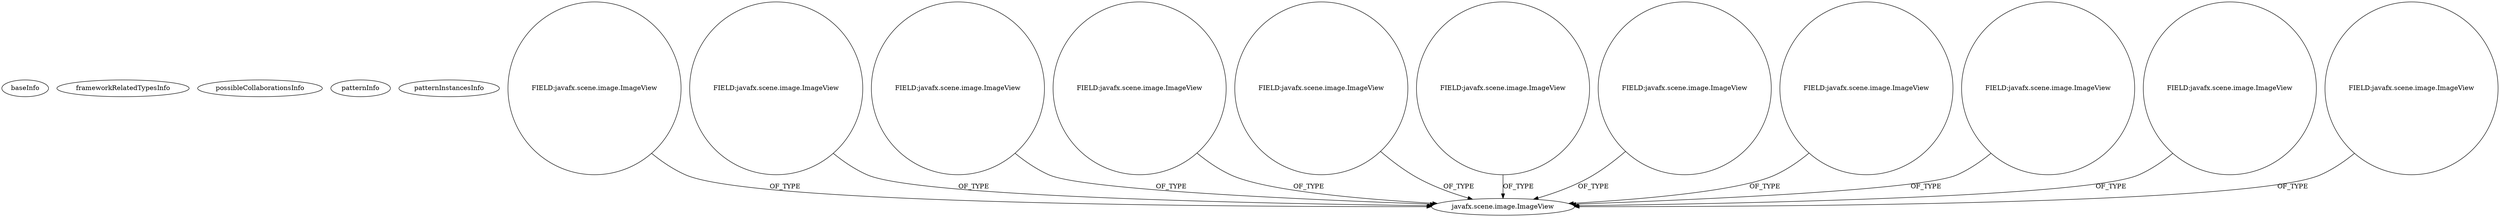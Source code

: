 digraph {
baseInfo[graphId=407,category="pattern",isAnonymous=false,possibleRelation=false]
frameworkRelatedTypesInfo[]
possibleCollaborationsInfo[]
patternInfo[frequency=3.0,patternRootClient=null]
patternInstancesInfo[0="dodaio-SoftwareBlack21G~/dodaio-SoftwareBlack21G/SoftwareBlack21G-master/Blackjack/src/Viewer/MainGamev2Controller.java~MainGamev2Controller~2521",1="Edenm-BlackJack~/Edenm-BlackJack/BlackJack-master/src/View/TableController.java~TableController~394",2="giatuyentiensinh-Project1~/giatuyentiensinh-Project1/Project1-master/Project1/src/control/MainUIController.java~MainUIController~2734"]
27[label="FIELD:javafx.scene.image.ImageView",vertexType="FIELD_DECLARATION",isFrameworkType=false,shape=circle]
16[label="javafx.scene.image.ImageView",vertexType="FRAMEWORK_CLASS_TYPE",isFrameworkType=false]
31[label="FIELD:javafx.scene.image.ImageView",vertexType="FIELD_DECLARATION",isFrameworkType=false,shape=circle]
63[label="FIELD:javafx.scene.image.ImageView",vertexType="FIELD_DECLARATION",isFrameworkType=false,shape=circle]
53[label="FIELD:javafx.scene.image.ImageView",vertexType="FIELD_DECLARATION",isFrameworkType=false,shape=circle]
55[label="FIELD:javafx.scene.image.ImageView",vertexType="FIELD_DECLARATION",isFrameworkType=false,shape=circle]
25[label="FIELD:javafx.scene.image.ImageView",vertexType="FIELD_DECLARATION",isFrameworkType=false,shape=circle]
21[label="FIELD:javafx.scene.image.ImageView",vertexType="FIELD_DECLARATION",isFrameworkType=false,shape=circle]
51[label="FIELD:javafx.scene.image.ImageView",vertexType="FIELD_DECLARATION",isFrameworkType=false,shape=circle]
57[label="FIELD:javafx.scene.image.ImageView",vertexType="FIELD_DECLARATION",isFrameworkType=false,shape=circle]
23[label="FIELD:javafx.scene.image.ImageView",vertexType="FIELD_DECLARATION",isFrameworkType=false,shape=circle]
17[label="FIELD:javafx.scene.image.ImageView",vertexType="FIELD_DECLARATION",isFrameworkType=false,shape=circle]
21->16[label="OF_TYPE"]
23->16[label="OF_TYPE"]
55->16[label="OF_TYPE"]
63->16[label="OF_TYPE"]
17->16[label="OF_TYPE"]
51->16[label="OF_TYPE"]
31->16[label="OF_TYPE"]
53->16[label="OF_TYPE"]
27->16[label="OF_TYPE"]
25->16[label="OF_TYPE"]
57->16[label="OF_TYPE"]
}
